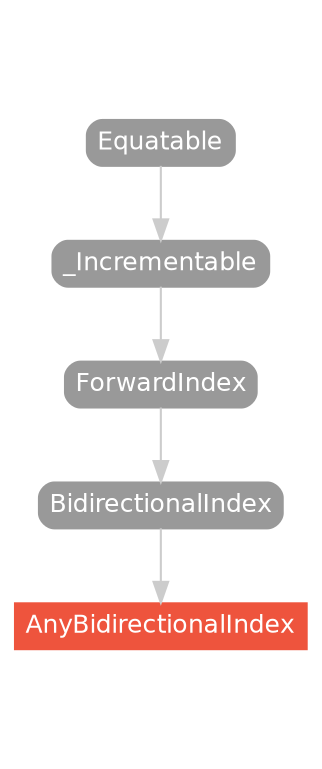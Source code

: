 strict digraph "AnyBidirectionalIndex - Type Hierarchy - SwiftDoc.org" {
    pad="0.1,0.8"
    node [shape=box, style="filled,rounded", color="#999999", fillcolor="#999999", fontcolor=white, fontname=Helvetica, fontnames="Helvetica,sansserif", fontsize=12, margin="0.07,0.05", height="0.3"]
    edge [color="#cccccc"]
    "AnyBidirectionalIndex" [URL="/type/AnyBidirectionalIndex/", style="filled", fillcolor="#ee543d", color="#ee543d"]
    "BidirectionalIndex" [URL="/protocol/BidirectionalIndex/hierarchy/"]
    "Equatable" [URL="/protocol/Equatable/hierarchy/"]
    "ForwardIndex" [URL="/protocol/ForwardIndex/hierarchy/"]
    "_Incrementable" [URL="/protocol/_Incrementable/hierarchy/"]    "BidirectionalIndex" -> "AnyBidirectionalIndex"
    "ForwardIndex" -> "BidirectionalIndex"
    "_Incrementable" -> "ForwardIndex"
    "Equatable" -> "_Incrementable"
    subgraph Types {
        rank = max; "AnyBidirectionalIndex";
    }
}